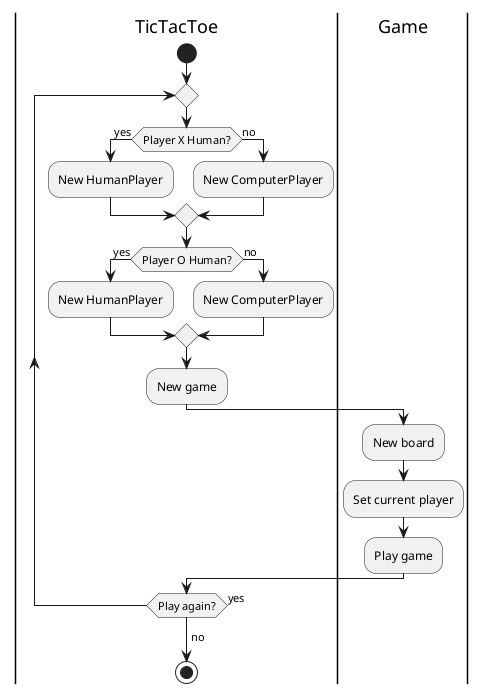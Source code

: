 @startuml

|TicTacToe|
start
repeat
  if (Player X Human?) then (yes)
    :New HumanPlayer;
  else (no)
    :New ComputerPlayer;
  end if
  if (Player O Human?) then (yes)
    :New HumanPlayer;
  else (no)
    :New ComputerPlayer;
  end if
  :New game;
  |Game|
  :New board;
  :Set current player;
  :Play game;
  |TicTacToe|
repeat while (Play again?) is (yes)
->no;
stop

@enduml

